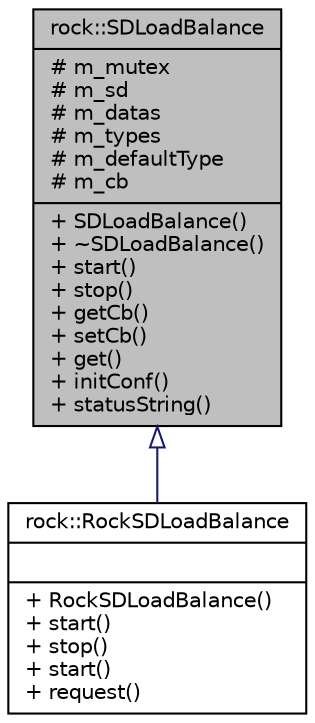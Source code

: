 digraph "rock::SDLoadBalance"
{
 // LATEX_PDF_SIZE
  edge [fontname="Helvetica",fontsize="10",labelfontname="Helvetica",labelfontsize="10"];
  node [fontname="Helvetica",fontsize="10",shape=record];
  Node1 [label="{rock::SDLoadBalance\n|# m_mutex\l# m_sd\l# m_datas\l# m_types\l# m_defaultType\l# m_cb\l|+ SDLoadBalance()\l+ ~SDLoadBalance()\l+ start()\l+ stop()\l+ getCb()\l+ setCb()\l+ get()\l+ initConf()\l+ statusString()\l}",height=0.2,width=0.4,color="black", fillcolor="grey75", style="filled", fontcolor="black",tooltip=" "];
  Node1 -> Node2 [dir="back",color="midnightblue",fontsize="10",style="solid",arrowtail="onormal"];
  Node2 [label="{rock::RockSDLoadBalance\n||+ RockSDLoadBalance()\l+ start()\l+ stop()\l+ start()\l+ request()\l}",height=0.2,width=0.4,color="black", fillcolor="white", style="filled",URL="$classrock_1_1RockSDLoadBalance.html",tooltip=" "];
}
